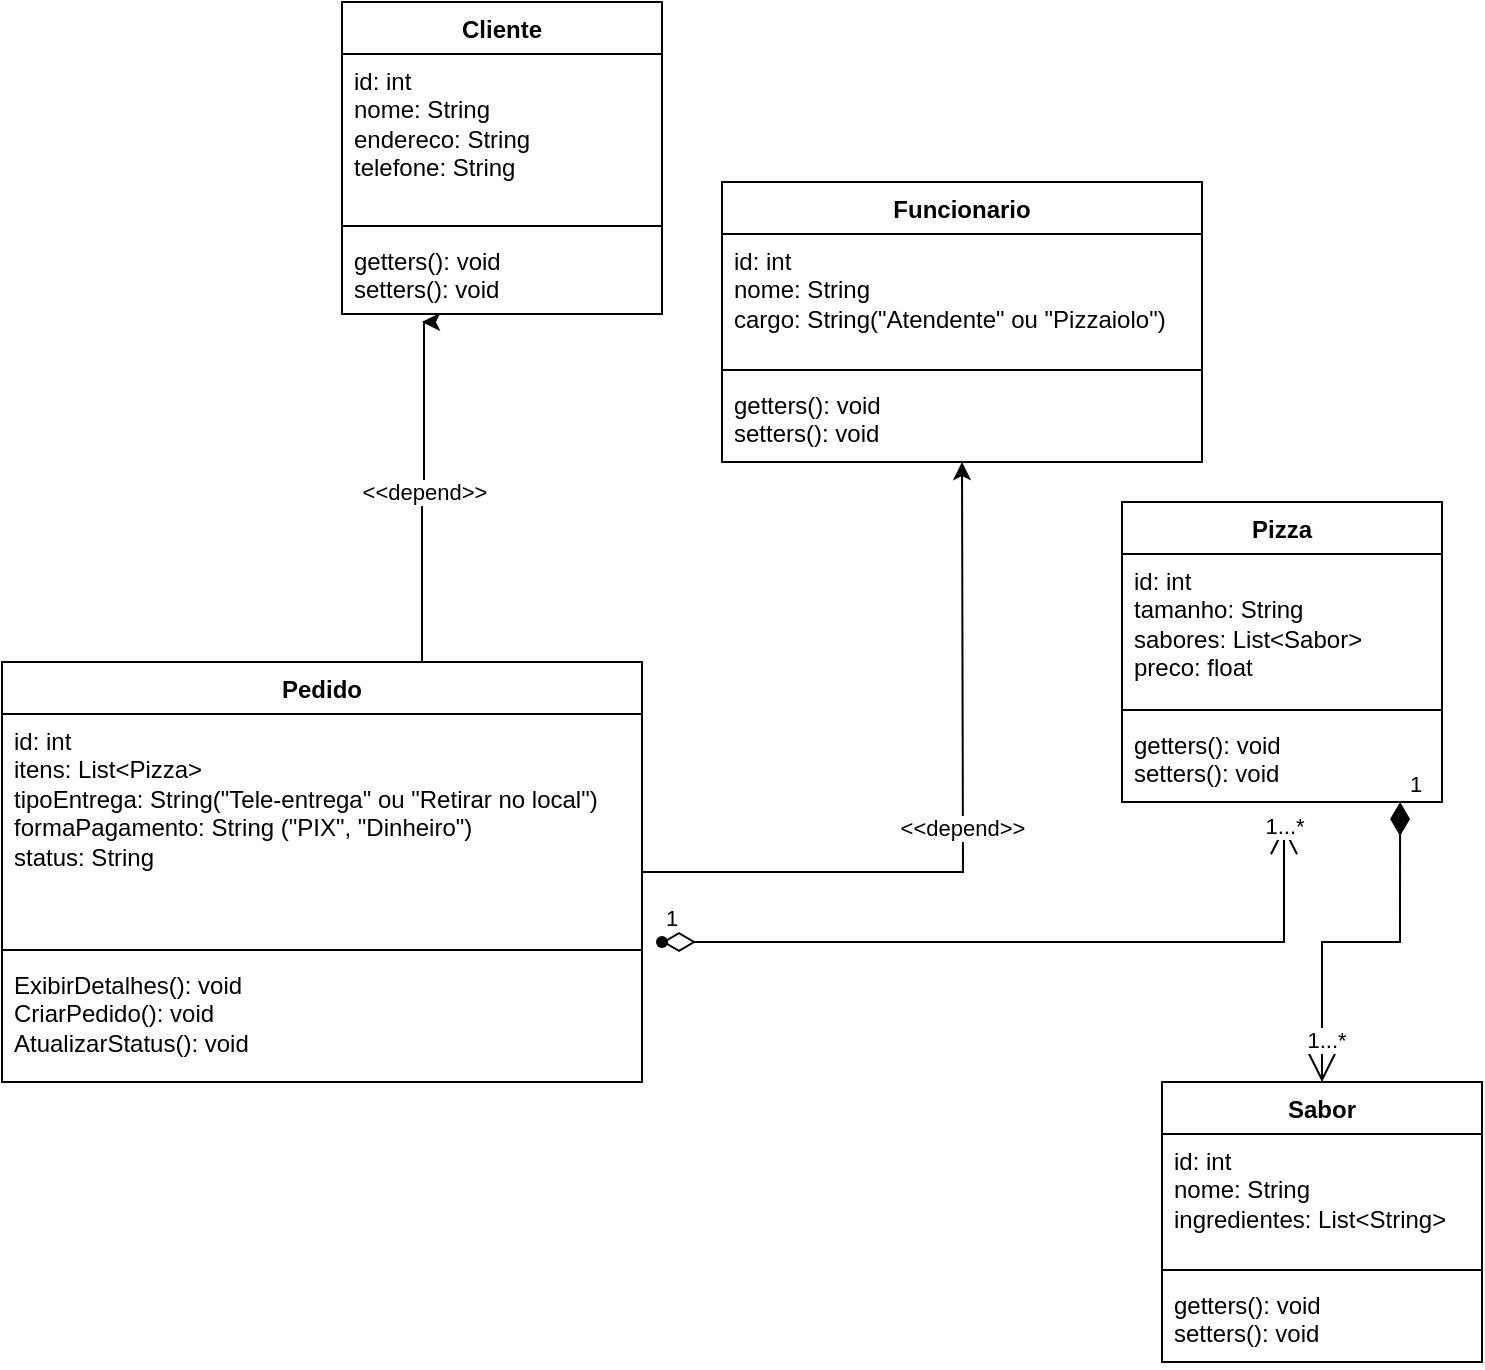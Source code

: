 <mxfile version="27.0.5">
  <diagram name="Página-1" id="8DHYoZ_lDJ5i3FkBO07u">
    <mxGraphModel dx="1665" dy="791" grid="1" gridSize="10" guides="1" tooltips="1" connect="1" arrows="1" fold="1" page="1" pageScale="1" pageWidth="827" pageHeight="1169" math="0" shadow="0">
      <root>
        <mxCell id="0" />
        <mxCell id="1" parent="0" />
        <mxCell id="qhKmJGiavXEHTZW5UAK7-27" value="&amp;lt;&amp;lt;depend&amp;gt;&amp;gt;" style="edgeStyle=orthogonalEdgeStyle;rounded=0;orthogonalLoop=1;jettySize=auto;html=1;" edge="1" parent="1" source="qhKmJGiavXEHTZW5UAK7-5">
          <mxGeometry relative="1" as="geometry">
            <mxPoint x="250" y="220" as="targetPoint" />
            <Array as="points">
              <mxPoint x="250" y="306" />
              <mxPoint x="251" y="306" />
            </Array>
          </mxGeometry>
        </mxCell>
        <mxCell id="qhKmJGiavXEHTZW5UAK7-30" value="&amp;lt;&amp;lt;depend&amp;gt;&amp;gt;" style="edgeStyle=orthogonalEdgeStyle;rounded=0;orthogonalLoop=1;jettySize=auto;html=1;" edge="1" parent="1" source="qhKmJGiavXEHTZW5UAK7-5">
          <mxGeometry relative="1" as="geometry">
            <mxPoint x="520" y="290" as="targetPoint" />
          </mxGeometry>
        </mxCell>
        <mxCell id="qhKmJGiavXEHTZW5UAK7-5" value="Pedido" style="swimlane;fontStyle=1;align=center;verticalAlign=top;childLayout=stackLayout;horizontal=1;startSize=26;horizontalStack=0;resizeParent=1;resizeParentMax=0;resizeLast=0;collapsible=1;marginBottom=0;whiteSpace=wrap;html=1;" vertex="1" parent="1">
          <mxGeometry x="40" y="390" width="320" height="210" as="geometry" />
        </mxCell>
        <mxCell id="qhKmJGiavXEHTZW5UAK7-6" value="id: int&lt;br&gt;itens: List&amp;lt;Pizza&amp;gt;&lt;br&gt;tipoEntrega: String(&quot;Tele-entrega&quot; ou &quot;Retirar no local&quot;)&lt;br&gt;formaPagamento: String (&quot;PIX&quot;, &quot;Dinheiro&quot;)&lt;br&gt;status: String" style="text;strokeColor=none;fillColor=none;align=left;verticalAlign=top;spacingLeft=4;spacingRight=4;overflow=hidden;rotatable=0;points=[[0,0.5],[1,0.5]];portConstraint=eastwest;whiteSpace=wrap;html=1;" vertex="1" parent="qhKmJGiavXEHTZW5UAK7-5">
          <mxGeometry y="26" width="320" height="114" as="geometry" />
        </mxCell>
        <mxCell id="qhKmJGiavXEHTZW5UAK7-7" value="" style="line;strokeWidth=1;fillColor=none;align=left;verticalAlign=middle;spacingTop=-1;spacingLeft=3;spacingRight=3;rotatable=0;labelPosition=right;points=[];portConstraint=eastwest;strokeColor=inherit;" vertex="1" parent="qhKmJGiavXEHTZW5UAK7-5">
          <mxGeometry y="140" width="320" height="8" as="geometry" />
        </mxCell>
        <mxCell id="qhKmJGiavXEHTZW5UAK7-8" value="ExibirDetalhes(): void&lt;br&gt;CriarPedido(): void&lt;div&gt;AtualizarStatus(): void&lt;/div&gt;" style="text;strokeColor=none;fillColor=none;align=left;verticalAlign=top;spacingLeft=4;spacingRight=4;overflow=hidden;rotatable=0;points=[[0,0.5],[1,0.5]];portConstraint=eastwest;whiteSpace=wrap;html=1;" vertex="1" parent="qhKmJGiavXEHTZW5UAK7-5">
          <mxGeometry y="148" width="320" height="62" as="geometry" />
        </mxCell>
        <mxCell id="qhKmJGiavXEHTZW5UAK7-9" value="Sabor" style="swimlane;fontStyle=1;align=center;verticalAlign=top;childLayout=stackLayout;horizontal=1;startSize=26;horizontalStack=0;resizeParent=1;resizeParentMax=0;resizeLast=0;collapsible=1;marginBottom=0;whiteSpace=wrap;html=1;" vertex="1" parent="1">
          <mxGeometry x="620" y="600" width="160" height="140" as="geometry" />
        </mxCell>
        <mxCell id="qhKmJGiavXEHTZW5UAK7-10" value="id: int&lt;br&gt;nome: String&lt;br&gt;ingredientes: List&amp;lt;String&amp;gt;" style="text;strokeColor=none;fillColor=none;align=left;verticalAlign=top;spacingLeft=4;spacingRight=4;overflow=hidden;rotatable=0;points=[[0,0.5],[1,0.5]];portConstraint=eastwest;whiteSpace=wrap;html=1;" vertex="1" parent="qhKmJGiavXEHTZW5UAK7-9">
          <mxGeometry y="26" width="160" height="64" as="geometry" />
        </mxCell>
        <mxCell id="qhKmJGiavXEHTZW5UAK7-11" value="" style="line;strokeWidth=1;fillColor=none;align=left;verticalAlign=middle;spacingTop=-1;spacingLeft=3;spacingRight=3;rotatable=0;labelPosition=right;points=[];portConstraint=eastwest;strokeColor=inherit;" vertex="1" parent="qhKmJGiavXEHTZW5UAK7-9">
          <mxGeometry y="90" width="160" height="8" as="geometry" />
        </mxCell>
        <mxCell id="qhKmJGiavXEHTZW5UAK7-12" value="getters(): void&lt;br&gt;setters(): void" style="text;strokeColor=none;fillColor=none;align=left;verticalAlign=top;spacingLeft=4;spacingRight=4;overflow=hidden;rotatable=0;points=[[0,0.5],[1,0.5]];portConstraint=eastwest;whiteSpace=wrap;html=1;" vertex="1" parent="qhKmJGiavXEHTZW5UAK7-9">
          <mxGeometry y="98" width="160" height="42" as="geometry" />
        </mxCell>
        <mxCell id="qhKmJGiavXEHTZW5UAK7-13" value="Pizza" style="swimlane;fontStyle=1;align=center;verticalAlign=top;childLayout=stackLayout;horizontal=1;startSize=26;horizontalStack=0;resizeParent=1;resizeParentMax=0;resizeLast=0;collapsible=1;marginBottom=0;whiteSpace=wrap;html=1;" vertex="1" parent="1">
          <mxGeometry x="600" y="310" width="160" height="150" as="geometry" />
        </mxCell>
        <mxCell id="qhKmJGiavXEHTZW5UAK7-14" value="id: int&lt;br&gt;tamanho: String&lt;br&gt;sabores: List&amp;lt;Sabor&amp;gt;&lt;br&gt;preco: float" style="text;strokeColor=none;fillColor=none;align=left;verticalAlign=top;spacingLeft=4;spacingRight=4;overflow=hidden;rotatable=0;points=[[0,0.5],[1,0.5]];portConstraint=eastwest;whiteSpace=wrap;html=1;" vertex="1" parent="qhKmJGiavXEHTZW5UAK7-13">
          <mxGeometry y="26" width="160" height="74" as="geometry" />
        </mxCell>
        <mxCell id="qhKmJGiavXEHTZW5UAK7-15" value="" style="line;strokeWidth=1;fillColor=none;align=left;verticalAlign=middle;spacingTop=-1;spacingLeft=3;spacingRight=3;rotatable=0;labelPosition=right;points=[];portConstraint=eastwest;strokeColor=inherit;" vertex="1" parent="qhKmJGiavXEHTZW5UAK7-13">
          <mxGeometry y="100" width="160" height="8" as="geometry" />
        </mxCell>
        <mxCell id="qhKmJGiavXEHTZW5UAK7-16" value="getters(): void&lt;br&gt;setters(): void" style="text;strokeColor=none;fillColor=none;align=left;verticalAlign=top;spacingLeft=4;spacingRight=4;overflow=hidden;rotatable=0;points=[[0,0.5],[1,0.5]];portConstraint=eastwest;whiteSpace=wrap;html=1;" vertex="1" parent="qhKmJGiavXEHTZW5UAK7-13">
          <mxGeometry y="108" width="160" height="42" as="geometry" />
        </mxCell>
        <mxCell id="qhKmJGiavXEHTZW5UAK7-17" value="Funcionario" style="swimlane;fontStyle=1;align=center;verticalAlign=top;childLayout=stackLayout;horizontal=1;startSize=26;horizontalStack=0;resizeParent=1;resizeParentMax=0;resizeLast=0;collapsible=1;marginBottom=0;whiteSpace=wrap;html=1;" vertex="1" parent="1">
          <mxGeometry x="400" y="150" width="240" height="140" as="geometry" />
        </mxCell>
        <mxCell id="qhKmJGiavXEHTZW5UAK7-18" value="id: int&lt;br&gt;nome: String&lt;br&gt;cargo: String(&quot;Atendente&quot; ou &quot;Pizzaiolo&quot;)" style="text;strokeColor=none;fillColor=none;align=left;verticalAlign=top;spacingLeft=4;spacingRight=4;overflow=hidden;rotatable=0;points=[[0,0.5],[1,0.5]];portConstraint=eastwest;whiteSpace=wrap;html=1;" vertex="1" parent="qhKmJGiavXEHTZW5UAK7-17">
          <mxGeometry y="26" width="240" height="64" as="geometry" />
        </mxCell>
        <mxCell id="qhKmJGiavXEHTZW5UAK7-19" value="" style="line;strokeWidth=1;fillColor=none;align=left;verticalAlign=middle;spacingTop=-1;spacingLeft=3;spacingRight=3;rotatable=0;labelPosition=right;points=[];portConstraint=eastwest;strokeColor=inherit;" vertex="1" parent="qhKmJGiavXEHTZW5UAK7-17">
          <mxGeometry y="90" width="240" height="8" as="geometry" />
        </mxCell>
        <mxCell id="qhKmJGiavXEHTZW5UAK7-20" value="getters(): void&lt;br&gt;setters(): void" style="text;strokeColor=none;fillColor=none;align=left;verticalAlign=top;spacingLeft=4;spacingRight=4;overflow=hidden;rotatable=0;points=[[0,0.5],[1,0.5]];portConstraint=eastwest;whiteSpace=wrap;html=1;" vertex="1" parent="qhKmJGiavXEHTZW5UAK7-17">
          <mxGeometry y="98" width="240" height="42" as="geometry" />
        </mxCell>
        <mxCell id="qhKmJGiavXEHTZW5UAK7-21" value="Cliente" style="swimlane;fontStyle=1;align=center;verticalAlign=top;childLayout=stackLayout;horizontal=1;startSize=26;horizontalStack=0;resizeParent=1;resizeParentMax=0;resizeLast=0;collapsible=1;marginBottom=0;whiteSpace=wrap;html=1;" vertex="1" parent="1">
          <mxGeometry x="210" y="60" width="160" height="156" as="geometry" />
        </mxCell>
        <mxCell id="qhKmJGiavXEHTZW5UAK7-22" value="id: int&amp;nbsp;&lt;br&gt;nome: String&lt;br&gt;endereco: String&lt;br&gt;telefone: String" style="text;strokeColor=none;fillColor=none;align=left;verticalAlign=top;spacingLeft=4;spacingRight=4;overflow=hidden;rotatable=0;points=[[0,0.5],[1,0.5]];portConstraint=eastwest;whiteSpace=wrap;html=1;" vertex="1" parent="qhKmJGiavXEHTZW5UAK7-21">
          <mxGeometry y="26" width="160" height="82" as="geometry" />
        </mxCell>
        <mxCell id="qhKmJGiavXEHTZW5UAK7-23" value="" style="line;strokeWidth=1;fillColor=none;align=left;verticalAlign=middle;spacingTop=-1;spacingLeft=3;spacingRight=3;rotatable=0;labelPosition=right;points=[];portConstraint=eastwest;strokeColor=inherit;" vertex="1" parent="qhKmJGiavXEHTZW5UAK7-21">
          <mxGeometry y="108" width="160" height="8" as="geometry" />
        </mxCell>
        <mxCell id="qhKmJGiavXEHTZW5UAK7-24" value="getters(): void&lt;br&gt;setters(): void" style="text;strokeColor=none;fillColor=none;align=left;verticalAlign=top;spacingLeft=4;spacingRight=4;overflow=hidden;rotatable=0;points=[[0,0.5],[1,0.5]];portConstraint=eastwest;whiteSpace=wrap;html=1;" vertex="1" parent="qhKmJGiavXEHTZW5UAK7-21">
          <mxGeometry y="116" width="160" height="40" as="geometry" />
        </mxCell>
        <mxCell id="qhKmJGiavXEHTZW5UAK7-33" value="" style="shape=waypoint;sketch=0;size=6;pointerEvents=1;points=[];fillColor=default;resizable=0;rotatable=0;perimeter=centerPerimeter;snapToPoint=1;verticalAlign=top;fontStyle=1;startSize=26;horizontal=1;" vertex="1" parent="1">
          <mxGeometry x="360" y="520" width="20" height="20" as="geometry" />
        </mxCell>
        <mxCell id="qhKmJGiavXEHTZW5UAK7-40" value="1" style="endArrow=open;html=1;endSize=12;startArrow=diamondThin;startSize=14;startFill=0;edgeStyle=orthogonalEdgeStyle;align=left;verticalAlign=bottom;rounded=0;exitX=0.8;exitY=0.1;exitDx=0;exitDy=0;exitPerimeter=0;" edge="1" parent="1" source="qhKmJGiavXEHTZW5UAK7-33">
          <mxGeometry x="-1" y="3" relative="1" as="geometry">
            <mxPoint x="330" y="410" as="sourcePoint" />
            <mxPoint x="681" y="472" as="targetPoint" />
            <Array as="points">
              <mxPoint x="681" y="530" />
            </Array>
          </mxGeometry>
        </mxCell>
        <mxCell id="qhKmJGiavXEHTZW5UAK7-41" value="1...*" style="edgeLabel;html=1;align=center;verticalAlign=middle;resizable=0;points=[];" vertex="1" connectable="0" parent="qhKmJGiavXEHTZW5UAK7-40">
          <mxGeometry x="1" relative="1" as="geometry">
            <mxPoint as="offset" />
          </mxGeometry>
        </mxCell>
        <mxCell id="qhKmJGiavXEHTZW5UAK7-42" value="1" style="endArrow=open;html=1;endSize=12;startArrow=diamondThin;startSize=14;startFill=1;edgeStyle=orthogonalEdgeStyle;align=left;verticalAlign=bottom;rounded=0;exitX=0.869;exitY=1;exitDx=0;exitDy=0;exitPerimeter=0;entryX=0.5;entryY=0;entryDx=0;entryDy=0;" edge="1" parent="1" source="qhKmJGiavXEHTZW5UAK7-16" target="qhKmJGiavXEHTZW5UAK7-9">
          <mxGeometry x="-1" y="3" relative="1" as="geometry">
            <mxPoint x="330" y="410" as="sourcePoint" />
            <mxPoint x="490" y="410" as="targetPoint" />
          </mxGeometry>
        </mxCell>
        <mxCell id="qhKmJGiavXEHTZW5UAK7-43" value="1...*" style="edgeLabel;html=1;align=center;verticalAlign=middle;resizable=0;points=[];" vertex="1" connectable="0" parent="qhKmJGiavXEHTZW5UAK7-42">
          <mxGeometry x="0.765" y="2" relative="1" as="geometry">
            <mxPoint as="offset" />
          </mxGeometry>
        </mxCell>
      </root>
    </mxGraphModel>
  </diagram>
</mxfile>
